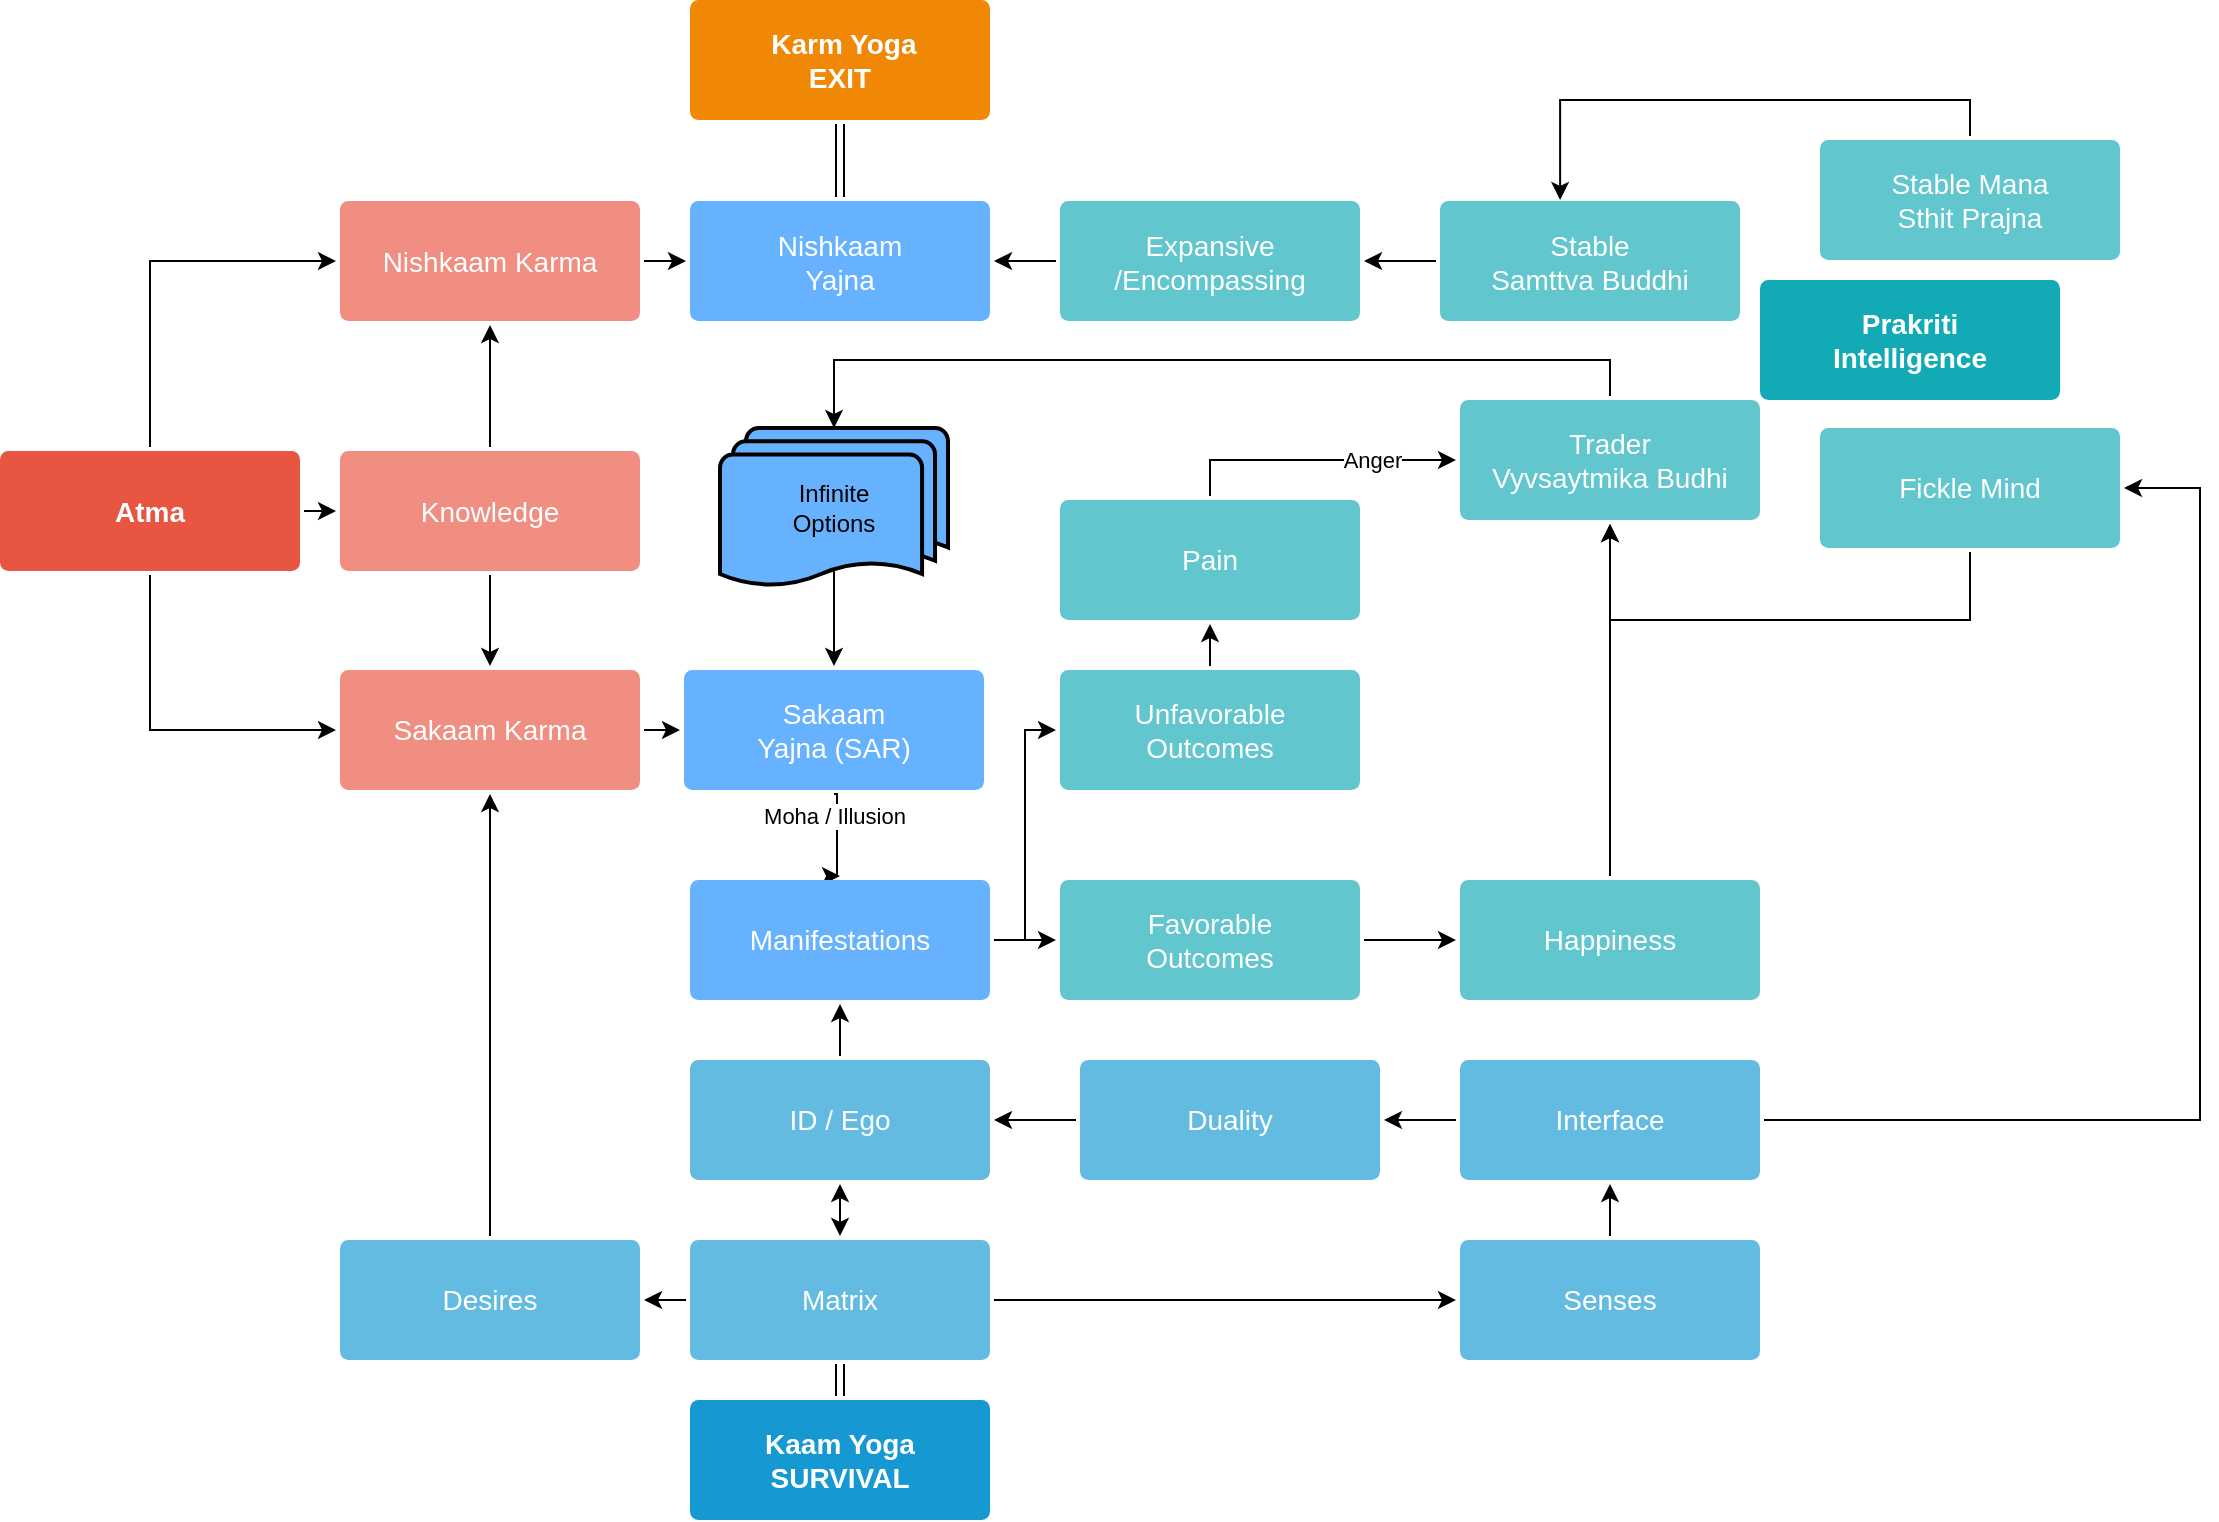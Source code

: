 <mxfile version="14.6.13" type="github">
  <diagram id="6a731a19-8d31-9384-78a2-239565b7b9f0" name="Page-1">
    <mxGraphModel dx="1635" dy="766" grid="1" gridSize="10" guides="1" tooltips="1" connect="1" arrows="1" fold="1" page="1" pageScale="1" pageWidth="827" pageHeight="1169" background="#ffffff" math="0" shadow="0">
      <root>
        <mxCell id="0" />
        <mxCell id="1" parent="0" />
        <mxCell id="R8b1aDfxQuAAKfUh75f4-1803" style="edgeStyle=orthogonalEdgeStyle;rounded=0;orthogonalLoop=1;jettySize=auto;html=1;exitX=0.5;exitY=0;exitDx=0;exitDy=0;entryX=0;entryY=0.5;entryDx=0;entryDy=0;" edge="1" parent="1" source="1753" target="1756">
          <mxGeometry relative="1" as="geometry">
            <Array as="points">
              <mxPoint x="225" y="291" />
            </Array>
          </mxGeometry>
        </mxCell>
        <mxCell id="R8b1aDfxQuAAKfUh75f4-1804" style="edgeStyle=orthogonalEdgeStyle;rounded=0;orthogonalLoop=1;jettySize=auto;html=1;exitX=1;exitY=0.5;exitDx=0;exitDy=0;entryX=0;entryY=0.5;entryDx=0;entryDy=0;" edge="1" parent="1" source="1753" target="1755">
          <mxGeometry relative="1" as="geometry" />
        </mxCell>
        <mxCell id="R8b1aDfxQuAAKfUh75f4-1809" style="edgeStyle=orthogonalEdgeStyle;rounded=0;orthogonalLoop=1;jettySize=auto;html=1;exitX=0.5;exitY=1;exitDx=0;exitDy=0;entryX=0;entryY=0.5;entryDx=0;entryDy=0;" edge="1" parent="1" source="1753" target="1754">
          <mxGeometry relative="1" as="geometry">
            <Array as="points">
              <mxPoint x="225" y="525" />
            </Array>
          </mxGeometry>
        </mxCell>
        <mxCell id="1753" value="Atma" style="rounded=1;whiteSpace=wrap;html=1;shadow=0;labelBackgroundColor=none;strokeColor=none;strokeWidth=3;fillColor=#e85642;fontFamily=Helvetica;fontSize=14;fontColor=#FFFFFF;align=center;spacing=5;fontStyle=1;arcSize=7;perimeterSpacing=2;" parent="1" vertex="1">
          <mxGeometry x="150" y="385.5" width="150" height="60" as="geometry" />
        </mxCell>
        <mxCell id="R8b1aDfxQuAAKfUh75f4-1800" style="edgeStyle=orthogonalEdgeStyle;rounded=0;orthogonalLoop=1;jettySize=auto;html=1;exitX=1;exitY=0.5;exitDx=0;exitDy=0;entryX=0;entryY=0.5;entryDx=0;entryDy=0;" edge="1" parent="1" source="1754" target="R8b1aDfxQuAAKfUh75f4-1799">
          <mxGeometry relative="1" as="geometry" />
        </mxCell>
        <mxCell id="1754" value="Sakaam Karma" style="rounded=1;whiteSpace=wrap;html=1;shadow=0;labelBackgroundColor=none;strokeColor=none;strokeWidth=3;fillColor=#f08e81;fontFamily=Helvetica;fontSize=14;fontColor=#FFFFFF;align=center;spacing=5;fontStyle=0;arcSize=7;perimeterSpacing=2;" parent="1" vertex="1">
          <mxGeometry x="320" y="495" width="150" height="60" as="geometry" />
        </mxCell>
        <mxCell id="R8b1aDfxQuAAKfUh75f4-1807" style="edgeStyle=orthogonalEdgeStyle;rounded=0;orthogonalLoop=1;jettySize=auto;html=1;exitX=0.5;exitY=1;exitDx=0;exitDy=0;entryX=0.5;entryY=0;entryDx=0;entryDy=0;" edge="1" parent="1" source="1755" target="1754">
          <mxGeometry relative="1" as="geometry" />
        </mxCell>
        <mxCell id="R8b1aDfxQuAAKfUh75f4-1808" style="edgeStyle=orthogonalEdgeStyle;rounded=0;orthogonalLoop=1;jettySize=auto;html=1;exitX=0.5;exitY=0;exitDx=0;exitDy=0;entryX=0.5;entryY=1;entryDx=0;entryDy=0;" edge="1" parent="1" source="1755" target="1756">
          <mxGeometry relative="1" as="geometry" />
        </mxCell>
        <mxCell id="1755" value="Knowledge" style="rounded=1;whiteSpace=wrap;html=1;shadow=0;labelBackgroundColor=none;strokeColor=none;strokeWidth=3;fillColor=#f08e81;fontFamily=Helvetica;fontSize=14;fontColor=#FFFFFF;align=center;spacing=5;fontStyle=0;arcSize=7;perimeterSpacing=2;" parent="1" vertex="1">
          <mxGeometry x="320" y="385.5" width="150" height="60" as="geometry" />
        </mxCell>
        <mxCell id="R8b1aDfxQuAAKfUh75f4-1794" style="edgeStyle=orthogonalEdgeStyle;rounded=0;orthogonalLoop=1;jettySize=auto;html=1;exitX=1;exitY=0.5;exitDx=0;exitDy=0;entryX=0;entryY=0.5;entryDx=0;entryDy=0;" edge="1" parent="1" source="1756" target="R8b1aDfxQuAAKfUh75f4-1793">
          <mxGeometry relative="1" as="geometry" />
        </mxCell>
        <mxCell id="1756" value="Nishkaam Karma" style="rounded=1;whiteSpace=wrap;html=1;shadow=0;labelBackgroundColor=none;strokeColor=none;strokeWidth=3;fillColor=#f08e81;fontFamily=Helvetica;fontSize=14;fontColor=#FFFFFF;align=center;spacing=5;fontStyle=0;arcSize=7;perimeterSpacing=2;" parent="1" vertex="1">
          <mxGeometry x="320" y="260.5" width="150" height="60" as="geometry" />
        </mxCell>
        <mxCell id="R8b1aDfxQuAAKfUh75f4-1915" style="edgeStyle=elbowEdgeStyle;shape=link;rounded=0;orthogonalLoop=1;jettySize=auto;elbow=vertical;html=1;exitX=0.5;exitY=0;exitDx=0;exitDy=0;entryX=0.5;entryY=1;entryDx=0;entryDy=0;" edge="1" parent="1" source="1760" target="1762">
          <mxGeometry relative="1" as="geometry" />
        </mxCell>
        <mxCell id="1760" value="&lt;div&gt;Kaam Yoga&lt;/div&gt;&lt;div&gt;SURVIVAL&lt;br&gt;&lt;/div&gt;" style="rounded=1;whiteSpace=wrap;html=1;shadow=0;labelBackgroundColor=none;strokeColor=none;strokeWidth=3;fillColor=#1699d3;fontFamily=Helvetica;fontSize=14;fontColor=#FFFFFF;align=center;spacing=5;fontStyle=1;arcSize=7;perimeterSpacing=2;" parent="1" vertex="1">
          <mxGeometry x="495" y="860" width="150" height="60" as="geometry" />
        </mxCell>
        <mxCell id="R8b1aDfxQuAAKfUh75f4-1908" style="edgeStyle=elbowEdgeStyle;rounded=0;orthogonalLoop=1;jettySize=auto;elbow=vertical;html=1;exitX=1;exitY=0.5;exitDx=0;exitDy=0;entryX=0;entryY=0.5;entryDx=0;entryDy=0;" edge="1" parent="1" source="1762" target="R8b1aDfxQuAAKfUh75f4-1898">
          <mxGeometry relative="1" as="geometry" />
        </mxCell>
        <mxCell id="R8b1aDfxQuAAKfUh75f4-1909" style="edgeStyle=elbowEdgeStyle;rounded=0;orthogonalLoop=1;jettySize=auto;elbow=vertical;html=1;exitX=0;exitY=0.5;exitDx=0;exitDy=0;" edge="1" parent="1" source="1762" target="R8b1aDfxQuAAKfUh75f4-1839">
          <mxGeometry relative="1" as="geometry" />
        </mxCell>
        <mxCell id="1762" value="Matrix" style="rounded=1;whiteSpace=wrap;html=1;shadow=0;labelBackgroundColor=none;strokeColor=none;strokeWidth=3;fillColor=#64bbe2;fontFamily=Helvetica;fontSize=14;fontColor=#FFFFFF;align=center;spacing=5;arcSize=7;perimeterSpacing=2;" parent="1" vertex="1">
          <mxGeometry x="495" y="780" width="150" height="60" as="geometry" />
        </mxCell>
        <mxCell id="1764" value="&lt;div&gt;&amp;nbsp;Karm Yoga&lt;/div&gt;&lt;div&gt;EXIT&lt;/div&gt;" style="rounded=1;whiteSpace=wrap;html=1;shadow=0;labelBackgroundColor=none;strokeColor=none;strokeWidth=3;fillColor=#F08705;fontFamily=Helvetica;fontSize=14;fontColor=#FFFFFF;align=center;spacing=5;fontStyle=1;arcSize=7;perimeterSpacing=2;" parent="1" vertex="1">
          <mxGeometry x="495" y="160" width="150" height="60" as="geometry" />
        </mxCell>
        <mxCell id="1771" value="&lt;div&gt;Prakriti&lt;/div&gt;&lt;div&gt;Intelligence&lt;br&gt;&lt;/div&gt;" style="rounded=1;whiteSpace=wrap;html=1;shadow=0;labelBackgroundColor=none;strokeColor=none;strokeWidth=3;fillColor=#12aab5;fontFamily=Helvetica;fontSize=14;fontColor=#FFFFFF;align=center;spacing=5;fontStyle=1;arcSize=7;perimeterSpacing=2;" parent="1" vertex="1">
          <mxGeometry x="1030" y="300.0" width="150" height="60" as="geometry" />
        </mxCell>
        <mxCell id="R8b1aDfxQuAAKfUh75f4-1913" style="edgeStyle=elbowEdgeStyle;rounded=0;orthogonalLoop=1;jettySize=auto;elbow=vertical;html=1;exitX=0.5;exitY=1;exitDx=0;exitDy=0;entryX=0.5;entryY=1;entryDx=0;entryDy=0;" edge="1" parent="1" source="1772" target="R8b1aDfxQuAAKfUh75f4-1780">
          <mxGeometry relative="1" as="geometry">
            <Array as="points">
              <mxPoint x="1050" y="470" />
            </Array>
          </mxGeometry>
        </mxCell>
        <mxCell id="1772" value="Fickle Mind" style="rounded=1;whiteSpace=wrap;html=1;shadow=0;labelBackgroundColor=none;strokeColor=none;strokeWidth=3;fillColor=#61c6ce;fontFamily=Helvetica;fontSize=14;fontColor=#FFFFFF;align=center;spacing=5;fontStyle=0;arcSize=7;perimeterSpacing=2;" parent="1" vertex="1">
          <mxGeometry x="1060" y="374" width="150" height="60" as="geometry" />
        </mxCell>
        <mxCell id="R8b1aDfxQuAAKfUh75f4-1912" style="edgeStyle=elbowEdgeStyle;rounded=0;orthogonalLoop=1;jettySize=auto;elbow=vertical;html=1;exitX=0.5;exitY=0;exitDx=0;exitDy=0;entryX=0.403;entryY=0.023;entryDx=0;entryDy=0;entryPerimeter=0;" edge="1" parent="1" source="1778" target="R8b1aDfxQuAAKfUh75f4-1779">
          <mxGeometry relative="1" as="geometry">
            <Array as="points">
              <mxPoint x="1030" y="210" />
            </Array>
          </mxGeometry>
        </mxCell>
        <mxCell id="1778" value="&lt;div&gt;Stable Mana&lt;/div&gt;&lt;div&gt;Sthit Prajna&lt;br&gt;&lt;/div&gt;" style="rounded=1;whiteSpace=wrap;html=1;shadow=0;labelBackgroundColor=none;strokeColor=none;strokeWidth=3;fillColor=#61c6ce;fontFamily=Helvetica;fontSize=14;fontColor=#FFFFFF;align=center;spacing=5;fontStyle=0;arcSize=7;perimeterSpacing=2;" parent="1" vertex="1">
          <mxGeometry x="1060" y="230" width="150" height="60" as="geometry" />
        </mxCell>
        <mxCell id="R8b1aDfxQuAAKfUh75f4-1791" style="edgeStyle=orthogonalEdgeStyle;rounded=0;orthogonalLoop=1;jettySize=auto;html=1;exitX=0;exitY=0.5;exitDx=0;exitDy=0;entryX=1;entryY=0.5;entryDx=0;entryDy=0;" edge="1" parent="1" source="R8b1aDfxQuAAKfUh75f4-1779" target="R8b1aDfxQuAAKfUh75f4-1789">
          <mxGeometry relative="1" as="geometry" />
        </mxCell>
        <mxCell id="R8b1aDfxQuAAKfUh75f4-1779" value="&lt;div&gt;Stable &lt;br&gt;&lt;/div&gt;&lt;div&gt;Samttva Buddhi&lt;br&gt;&lt;/div&gt;" style="rounded=1;whiteSpace=wrap;html=1;shadow=0;labelBackgroundColor=none;strokeColor=none;strokeWidth=3;fillColor=#61c6ce;fontFamily=Helvetica;fontSize=14;fontColor=#FFFFFF;align=center;spacing=5;fontStyle=0;arcSize=7;perimeterSpacing=2;" vertex="1" parent="1">
          <mxGeometry x="870" y="260.5" width="150" height="60" as="geometry" />
        </mxCell>
        <mxCell id="R8b1aDfxQuAAKfUh75f4-1795" style="edgeStyle=orthogonalEdgeStyle;rounded=0;orthogonalLoop=1;jettySize=auto;html=1;exitX=0;exitY=0.5;exitDx=0;exitDy=0;" edge="1" parent="1" source="R8b1aDfxQuAAKfUh75f4-1789" target="R8b1aDfxQuAAKfUh75f4-1793">
          <mxGeometry relative="1" as="geometry" />
        </mxCell>
        <mxCell id="R8b1aDfxQuAAKfUh75f4-1789" value="Expansive /Encompassing" style="rounded=1;whiteSpace=wrap;html=1;shadow=0;labelBackgroundColor=none;strokeColor=none;strokeWidth=3;fillColor=#61c6ce;fontFamily=Helvetica;fontSize=14;fontColor=#FFFFFF;align=center;spacing=5;fontStyle=0;arcSize=7;perimeterSpacing=2;" vertex="1" parent="1">
          <mxGeometry x="680" y="260.5" width="150" height="60" as="geometry" />
        </mxCell>
        <mxCell id="R8b1aDfxQuAAKfUh75f4-1916" style="edgeStyle=elbowEdgeStyle;shape=link;rounded=0;orthogonalLoop=1;jettySize=auto;elbow=vertical;html=1;exitX=0.5;exitY=0;exitDx=0;exitDy=0;entryX=0.5;entryY=1;entryDx=0;entryDy=0;" edge="1" parent="1" source="R8b1aDfxQuAAKfUh75f4-1793" target="1764">
          <mxGeometry relative="1" as="geometry" />
        </mxCell>
        <mxCell id="R8b1aDfxQuAAKfUh75f4-1793" value="&lt;div&gt;Nishkaam &lt;br&gt;&lt;/div&gt;&lt;div&gt;Yajna&lt;br&gt;&lt;/div&gt;" style="rounded=1;whiteSpace=wrap;html=1;shadow=0;labelBackgroundColor=none;strokeColor=none;strokeWidth=3;fillColor=#66B2FF;fontFamily=Helvetica;fontSize=14;fontColor=#FFFFFF;align=center;spacing=5;fontStyle=0;arcSize=7;perimeterSpacing=2;" vertex="1" parent="1">
          <mxGeometry x="495" y="260.5" width="150" height="60" as="geometry" />
        </mxCell>
        <mxCell id="R8b1aDfxQuAAKfUh75f4-1831" style="edgeStyle=elbowEdgeStyle;rounded=0;orthogonalLoop=1;jettySize=auto;html=1;exitX=0.5;exitY=1;exitDx=0;exitDy=0;entryX=0.5;entryY=0;entryDx=0;entryDy=0;" edge="1" parent="1" source="R8b1aDfxQuAAKfUh75f4-1799" target="R8b1aDfxQuAAKfUh75f4-1830">
          <mxGeometry relative="1" as="geometry" />
        </mxCell>
        <mxCell id="R8b1aDfxQuAAKfUh75f4-1858" value="Moha / Illusion" style="edgeLabel;html=1;align=center;verticalAlign=middle;resizable=0;points=[];" vertex="1" connectable="0" parent="R8b1aDfxQuAAKfUh75f4-1831">
          <mxGeometry x="-0.463" y="-2" relative="1" as="geometry">
            <mxPoint as="offset" />
          </mxGeometry>
        </mxCell>
        <mxCell id="R8b1aDfxQuAAKfUh75f4-1799" value="&lt;div&gt;Sakaam &lt;br&gt;&lt;/div&gt;&lt;div&gt;Yajna (SAR)&lt;br&gt;&lt;/div&gt;" style="rounded=1;whiteSpace=wrap;html=1;shadow=0;labelBackgroundColor=none;strokeColor=none;strokeWidth=3;fillColor=#66B2FF;fontFamily=Helvetica;fontSize=14;fontColor=#FFFFFF;align=center;spacing=5;fontStyle=0;arcSize=7;perimeterSpacing=2;" vertex="1" parent="1">
          <mxGeometry x="492" y="495" width="150" height="60" as="geometry" />
        </mxCell>
        <mxCell id="R8b1aDfxQuAAKfUh75f4-1895" style="edgeStyle=elbowEdgeStyle;rounded=0;orthogonalLoop=1;jettySize=auto;elbow=vertical;html=1;exitX=0.5;exitY=0;exitDx=0;exitDy=0;entryX=0.5;entryY=1;entryDx=0;entryDy=0;" edge="1" parent="1" source="R8b1aDfxQuAAKfUh75f4-1801" target="R8b1aDfxQuAAKfUh75f4-1860">
          <mxGeometry relative="1" as="geometry" />
        </mxCell>
        <mxCell id="R8b1aDfxQuAAKfUh75f4-1801" value="&lt;div&gt;Unfavorable&lt;/div&gt;&lt;div&gt;Outcomes&lt;br&gt;&lt;/div&gt;" style="rounded=1;whiteSpace=wrap;html=1;shadow=0;labelBackgroundColor=none;strokeColor=none;strokeWidth=3;fillColor=#61c6ce;fontFamily=Helvetica;fontSize=14;fontColor=#FFFFFF;align=center;spacing=5;fontStyle=0;arcSize=7;perimeterSpacing=2;" vertex="1" parent="1">
          <mxGeometry x="680" y="495" width="150" height="60" as="geometry" />
        </mxCell>
        <mxCell id="R8b1aDfxQuAAKfUh75f4-1865" style="edgeStyle=elbowEdgeStyle;rounded=0;orthogonalLoop=1;jettySize=auto;html=1;exitX=1;exitY=0.5;exitDx=0;exitDy=0;entryX=0;entryY=0.5;entryDx=0;entryDy=0;" edge="1" parent="1" source="R8b1aDfxQuAAKfUh75f4-1816" target="R8b1aDfxQuAAKfUh75f4-1864">
          <mxGeometry relative="1" as="geometry" />
        </mxCell>
        <mxCell id="R8b1aDfxQuAAKfUh75f4-1816" value="&lt;div&gt;Favorable&lt;/div&gt;&lt;div&gt;Outcomes&lt;br&gt;&lt;/div&gt;" style="rounded=1;whiteSpace=wrap;html=1;shadow=0;labelBackgroundColor=none;strokeColor=none;strokeWidth=3;fillColor=#61c6ce;fontFamily=Helvetica;fontSize=14;fontColor=#FFFFFF;align=center;spacing=5;fontStyle=0;arcSize=7;perimeterSpacing=2;" vertex="1" parent="1">
          <mxGeometry x="680" y="600" width="150" height="60" as="geometry" />
        </mxCell>
        <mxCell id="R8b1aDfxQuAAKfUh75f4-1832" style="edgeStyle=elbowEdgeStyle;rounded=0;orthogonalLoop=1;jettySize=auto;html=1;exitX=1;exitY=0.5;exitDx=0;exitDy=0;entryX=0;entryY=0.5;entryDx=0;entryDy=0;" edge="1" parent="1" source="R8b1aDfxQuAAKfUh75f4-1830" target="R8b1aDfxQuAAKfUh75f4-1801">
          <mxGeometry relative="1" as="geometry" />
        </mxCell>
        <mxCell id="R8b1aDfxQuAAKfUh75f4-1833" style="edgeStyle=elbowEdgeStyle;rounded=0;orthogonalLoop=1;jettySize=auto;html=1;exitX=1;exitY=0.5;exitDx=0;exitDy=0;entryX=0;entryY=0.5;entryDx=0;entryDy=0;" edge="1" parent="1" source="R8b1aDfxQuAAKfUh75f4-1830" target="R8b1aDfxQuAAKfUh75f4-1816">
          <mxGeometry relative="1" as="geometry" />
        </mxCell>
        <mxCell id="R8b1aDfxQuAAKfUh75f4-1830" value="Manifestations" style="rounded=1;whiteSpace=wrap;html=1;shadow=0;labelBackgroundColor=none;strokeColor=none;strokeWidth=3;fillColor=#66B2FF;fontFamily=Helvetica;fontSize=14;fontColor=#FFFFFF;align=center;spacing=5;fontStyle=0;arcSize=7;perimeterSpacing=2;" vertex="1" parent="1">
          <mxGeometry x="495" y="600" width="150" height="60" as="geometry" />
        </mxCell>
        <mxCell id="R8b1aDfxQuAAKfUh75f4-1911" style="edgeStyle=elbowEdgeStyle;rounded=0;orthogonalLoop=1;jettySize=auto;elbow=vertical;html=1;exitX=0;exitY=0.5;exitDx=0;exitDy=0;entryX=1;entryY=0.5;entryDx=0;entryDy=0;" edge="1" parent="1" source="R8b1aDfxQuAAKfUh75f4-1838" target="R8b1aDfxQuAAKfUh75f4-1852">
          <mxGeometry relative="1" as="geometry" />
        </mxCell>
        <mxCell id="R8b1aDfxQuAAKfUh75f4-1920" style="edgeStyle=elbowEdgeStyle;rounded=0;orthogonalLoop=1;jettySize=auto;elbow=vertical;html=1;exitX=1;exitY=0.5;exitDx=0;exitDy=0;entryX=1;entryY=0.5;entryDx=0;entryDy=0;" edge="1" parent="1" source="R8b1aDfxQuAAKfUh75f4-1838" target="1772">
          <mxGeometry relative="1" as="geometry">
            <Array as="points">
              <mxPoint x="1250" y="710" />
            </Array>
          </mxGeometry>
        </mxCell>
        <mxCell id="R8b1aDfxQuAAKfUh75f4-1838" value="Interface" style="rounded=1;whiteSpace=wrap;html=1;shadow=0;labelBackgroundColor=none;strokeColor=none;strokeWidth=3;fillColor=#64bbe2;fontFamily=Helvetica;fontSize=14;fontColor=#FFFFFF;align=center;spacing=5;arcSize=7;perimeterSpacing=2;" vertex="1" parent="1">
          <mxGeometry x="880" y="690" width="150" height="60" as="geometry" />
        </mxCell>
        <mxCell id="R8b1aDfxQuAAKfUh75f4-1841" style="edgeStyle=elbowEdgeStyle;rounded=0;orthogonalLoop=1;jettySize=auto;html=1;exitX=0.5;exitY=0;exitDx=0;exitDy=0;entryX=0.5;entryY=1;entryDx=0;entryDy=0;" edge="1" parent="1" source="R8b1aDfxQuAAKfUh75f4-1839" target="1754">
          <mxGeometry relative="1" as="geometry" />
        </mxCell>
        <mxCell id="R8b1aDfxQuAAKfUh75f4-1839" value="Desires" style="rounded=1;whiteSpace=wrap;html=1;shadow=0;labelBackgroundColor=none;strokeColor=none;strokeWidth=3;fillColor=#64bbe2;fontFamily=Helvetica;fontSize=14;fontColor=#FFFFFF;align=center;spacing=5;arcSize=7;perimeterSpacing=2;" vertex="1" parent="1">
          <mxGeometry x="320" y="780" width="150" height="60" as="geometry" />
        </mxCell>
        <mxCell id="R8b1aDfxQuAAKfUh75f4-1903" style="edgeStyle=elbowEdgeStyle;rounded=0;orthogonalLoop=1;jettySize=auto;elbow=vertical;html=1;exitX=0;exitY=0.5;exitDx=0;exitDy=0;" edge="1" parent="1" source="R8b1aDfxQuAAKfUh75f4-1852" target="R8b1aDfxQuAAKfUh75f4-1855">
          <mxGeometry relative="1" as="geometry" />
        </mxCell>
        <mxCell id="R8b1aDfxQuAAKfUh75f4-1852" value="Duality" style="rounded=1;whiteSpace=wrap;html=1;shadow=0;labelBackgroundColor=none;strokeColor=none;strokeWidth=3;fillColor=#64bbe2;fontFamily=Helvetica;fontSize=14;fontColor=#FFFFFF;align=center;spacing=5;arcSize=7;perimeterSpacing=2;" vertex="1" parent="1">
          <mxGeometry x="690" y="690" width="150" height="60" as="geometry" />
        </mxCell>
        <mxCell id="R8b1aDfxQuAAKfUh75f4-1857" style="edgeStyle=elbowEdgeStyle;rounded=0;orthogonalLoop=1;jettySize=auto;html=1;exitX=0.5;exitY=0;exitDx=0;exitDy=0;entryX=0.5;entryY=1;entryDx=0;entryDy=0;" edge="1" parent="1" source="R8b1aDfxQuAAKfUh75f4-1855" target="R8b1aDfxQuAAKfUh75f4-1830">
          <mxGeometry relative="1" as="geometry" />
        </mxCell>
        <mxCell id="R8b1aDfxQuAAKfUh75f4-1855" value="ID / Ego" style="rounded=1;whiteSpace=wrap;html=1;shadow=0;labelBackgroundColor=none;strokeColor=none;strokeWidth=3;fillColor=#64bbe2;fontFamily=Helvetica;fontSize=14;fontColor=#FFFFFF;align=center;spacing=5;arcSize=7;perimeterSpacing=2;" vertex="1" parent="1">
          <mxGeometry x="495" y="690" width="150" height="60" as="geometry" />
        </mxCell>
        <mxCell id="R8b1aDfxQuAAKfUh75f4-1890" style="edgeStyle=elbowEdgeStyle;rounded=0;orthogonalLoop=1;jettySize=auto;elbow=vertical;html=1;exitX=0.5;exitY=0;exitDx=0;exitDy=0;entryX=0;entryY=0.5;entryDx=0;entryDy=0;" edge="1" parent="1" source="R8b1aDfxQuAAKfUh75f4-1860" target="R8b1aDfxQuAAKfUh75f4-1780">
          <mxGeometry relative="1" as="geometry">
            <Array as="points">
              <mxPoint x="820" y="390" />
            </Array>
          </mxGeometry>
        </mxCell>
        <mxCell id="R8b1aDfxQuAAKfUh75f4-1921" value="Anger" style="edgeLabel;html=1;align=center;verticalAlign=middle;resizable=0;points=[];" vertex="1" connectable="0" parent="R8b1aDfxQuAAKfUh75f4-1890">
          <mxGeometry x="0.404" relative="1" as="geometry">
            <mxPoint as="offset" />
          </mxGeometry>
        </mxCell>
        <mxCell id="R8b1aDfxQuAAKfUh75f4-1860" value="Pain" style="rounded=1;whiteSpace=wrap;html=1;shadow=0;labelBackgroundColor=none;strokeColor=none;strokeWidth=3;fillColor=#61c6ce;fontFamily=Helvetica;fontSize=14;fontColor=#FFFFFF;align=center;spacing=5;fontStyle=0;arcSize=7;perimeterSpacing=2;" vertex="1" parent="1">
          <mxGeometry x="680" y="410" width="150" height="60" as="geometry" />
        </mxCell>
        <mxCell id="R8b1aDfxQuAAKfUh75f4-1919" style="edgeStyle=elbowEdgeStyle;rounded=0;orthogonalLoop=1;jettySize=auto;elbow=vertical;html=1;exitX=0.5;exitY=0;exitDx=0;exitDy=0;entryX=0.5;entryY=1;entryDx=0;entryDy=0;" edge="1" parent="1" source="R8b1aDfxQuAAKfUh75f4-1864" target="R8b1aDfxQuAAKfUh75f4-1780">
          <mxGeometry relative="1" as="geometry" />
        </mxCell>
        <mxCell id="R8b1aDfxQuAAKfUh75f4-1864" value="Happiness" style="rounded=1;whiteSpace=wrap;html=1;shadow=0;labelBackgroundColor=none;strokeColor=none;strokeWidth=3;fillColor=#61c6ce;fontFamily=Helvetica;fontSize=14;fontColor=#FFFFFF;align=center;spacing=5;fontStyle=0;arcSize=7;perimeterSpacing=2;" vertex="1" parent="1">
          <mxGeometry x="880" y="600" width="150" height="60" as="geometry" />
        </mxCell>
        <mxCell id="R8b1aDfxQuAAKfUh75f4-1894" style="edgeStyle=elbowEdgeStyle;rounded=0;orthogonalLoop=1;jettySize=auto;elbow=vertical;html=1;exitX=0.5;exitY=0;exitDx=0;exitDy=0;entryX=0.5;entryY=0;entryDx=0;entryDy=0;entryPerimeter=0;" edge="1" parent="1" source="R8b1aDfxQuAAKfUh75f4-1780" target="R8b1aDfxQuAAKfUh75f4-1892">
          <mxGeometry relative="1" as="geometry">
            <Array as="points">
              <mxPoint x="870" y="340" />
            </Array>
          </mxGeometry>
        </mxCell>
        <mxCell id="R8b1aDfxQuAAKfUh75f4-1780" value="&lt;div&gt;Trader &lt;br&gt;&lt;/div&gt;&lt;div&gt;Vyvsaytmika Budhi&lt;br&gt;&lt;/div&gt;" style="rounded=1;whiteSpace=wrap;html=1;shadow=0;labelBackgroundColor=none;strokeColor=none;strokeWidth=3;fillColor=#61c6ce;fontFamily=Helvetica;fontSize=14;fontColor=#FFFFFF;align=center;spacing=5;fontStyle=0;arcSize=7;perimeterSpacing=2;" vertex="1" parent="1">
          <mxGeometry x="880" y="360" width="150" height="60" as="geometry" />
        </mxCell>
        <mxCell id="R8b1aDfxQuAAKfUh75f4-1893" style="edgeStyle=elbowEdgeStyle;rounded=0;orthogonalLoop=1;jettySize=auto;elbow=vertical;html=1;exitX=0.5;exitY=0.88;exitDx=0;exitDy=0;exitPerimeter=0;entryX=0.5;entryY=0;entryDx=0;entryDy=0;" edge="1" parent="1" source="R8b1aDfxQuAAKfUh75f4-1892" target="R8b1aDfxQuAAKfUh75f4-1799">
          <mxGeometry relative="1" as="geometry" />
        </mxCell>
        <mxCell id="R8b1aDfxQuAAKfUh75f4-1892" value="&lt;div&gt;Infinite&lt;/div&gt;&lt;div&gt;Options&lt;br&gt;&lt;/div&gt;" style="strokeWidth=2;html=1;shape=mxgraph.flowchart.multi-document;whiteSpace=wrap;fillColor=#66B2FF;" vertex="1" parent="1">
          <mxGeometry x="510" y="374" width="114" height="80" as="geometry" />
        </mxCell>
        <mxCell id="R8b1aDfxQuAAKfUh75f4-1907" style="edgeStyle=elbowEdgeStyle;rounded=0;orthogonalLoop=1;jettySize=auto;elbow=vertical;html=1;exitX=0.5;exitY=0;exitDx=0;exitDy=0;entryX=0.5;entryY=1;entryDx=0;entryDy=0;" edge="1" parent="1" source="R8b1aDfxQuAAKfUh75f4-1898" target="R8b1aDfxQuAAKfUh75f4-1838">
          <mxGeometry relative="1" as="geometry" />
        </mxCell>
        <mxCell id="R8b1aDfxQuAAKfUh75f4-1898" value="Senses" style="rounded=1;whiteSpace=wrap;html=1;shadow=0;labelBackgroundColor=none;strokeColor=none;strokeWidth=3;fillColor=#64bbe2;fontFamily=Helvetica;fontSize=14;fontColor=#FFFFFF;align=center;spacing=5;arcSize=7;perimeterSpacing=2;" vertex="1" parent="1">
          <mxGeometry x="880" y="780" width="150" height="60" as="geometry" />
        </mxCell>
        <mxCell id="R8b1aDfxQuAAKfUh75f4-1917" value="" style="endArrow=classic;startArrow=classic;html=1;exitX=0.5;exitY=0;exitDx=0;exitDy=0;entryX=0.5;entryY=1;entryDx=0;entryDy=0;" edge="1" parent="1" source="1762" target="R8b1aDfxQuAAKfUh75f4-1855">
          <mxGeometry width="50" height="50" relative="1" as="geometry">
            <mxPoint x="440" y="640" as="sourcePoint" />
            <mxPoint x="560" y="755" as="targetPoint" />
            <Array as="points" />
          </mxGeometry>
        </mxCell>
      </root>
    </mxGraphModel>
  </diagram>
</mxfile>
